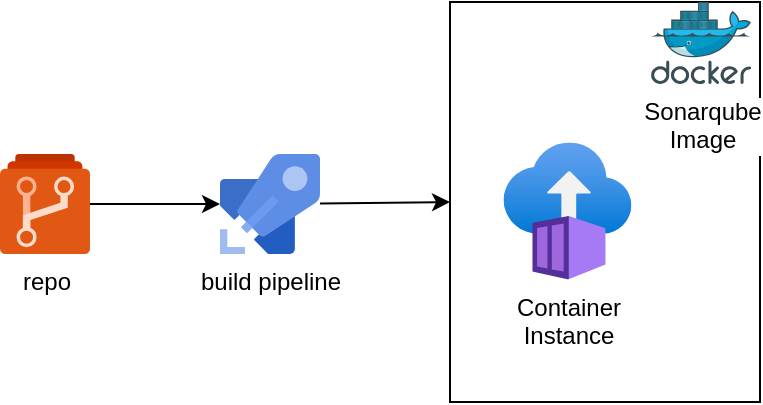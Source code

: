 <mxfile>
    <diagram id="pR3fyoBh1hvgfnakp2xA" name="Page-1">
        <mxGraphModel dx="606" dy="470" grid="1" gridSize="10" guides="1" tooltips="1" connect="1" arrows="1" fold="1" page="1" pageScale="1" pageWidth="850" pageHeight="1100" math="0" shadow="0">
            <root>
                <mxCell id="0"/>
                <mxCell id="1" parent="0"/>
                <mxCell id="10" style="edgeStyle=none;html=1;entryX=0;entryY=0.5;entryDx=0;entryDy=0;" edge="1" parent="1" source="2" target="7">
                    <mxGeometry relative="1" as="geometry"/>
                </mxCell>
                <mxCell id="2" value="build pipeline" style="sketch=0;aspect=fixed;html=1;points=[];align=center;image;fontSize=12;image=img/lib/mscae/Azure_Pipelines.svg;" vertex="1" parent="1">
                    <mxGeometry x="220" y="230" width="50" height="50" as="geometry"/>
                </mxCell>
                <mxCell id="9" style="edgeStyle=none;html=1;" edge="1" parent="1" source="4" target="2">
                    <mxGeometry relative="1" as="geometry"/>
                </mxCell>
                <mxCell id="4" value="repo" style="sketch=0;aspect=fixed;html=1;points=[];align=center;image;fontSize=12;image=img/lib/mscae/Azure_Repos.svg;" vertex="1" parent="1">
                    <mxGeometry x="110" y="230" width="45" height="50" as="geometry"/>
                </mxCell>
                <mxCell id="8" value="" style="group" vertex="1" connectable="0" parent="1">
                    <mxGeometry x="335" y="154" width="155" height="200" as="geometry"/>
                </mxCell>
                <mxCell id="7" value="" style="rounded=0;whiteSpace=wrap;html=1;" vertex="1" parent="8">
                    <mxGeometry width="155" height="200" as="geometry"/>
                </mxCell>
                <mxCell id="3" value="Sonarqube &lt;br&gt;Image" style="sketch=0;aspect=fixed;html=1;points=[];align=center;image;fontSize=12;image=img/lib/mscae/Docker.svg;" vertex="1" parent="8">
                    <mxGeometry x="100.552" width="50" height="41" as="geometry"/>
                </mxCell>
                <mxCell id="5" value="Container &lt;br&gt;Instance" style="aspect=fixed;html=1;points=[];align=center;image;fontSize=12;image=img/lib/azure2/containers/Container_Instances.svg;" vertex="1" parent="8">
                    <mxGeometry x="26.724" y="70" width="64" height="69" as="geometry"/>
                </mxCell>
            </root>
        </mxGraphModel>
    </diagram>
</mxfile>